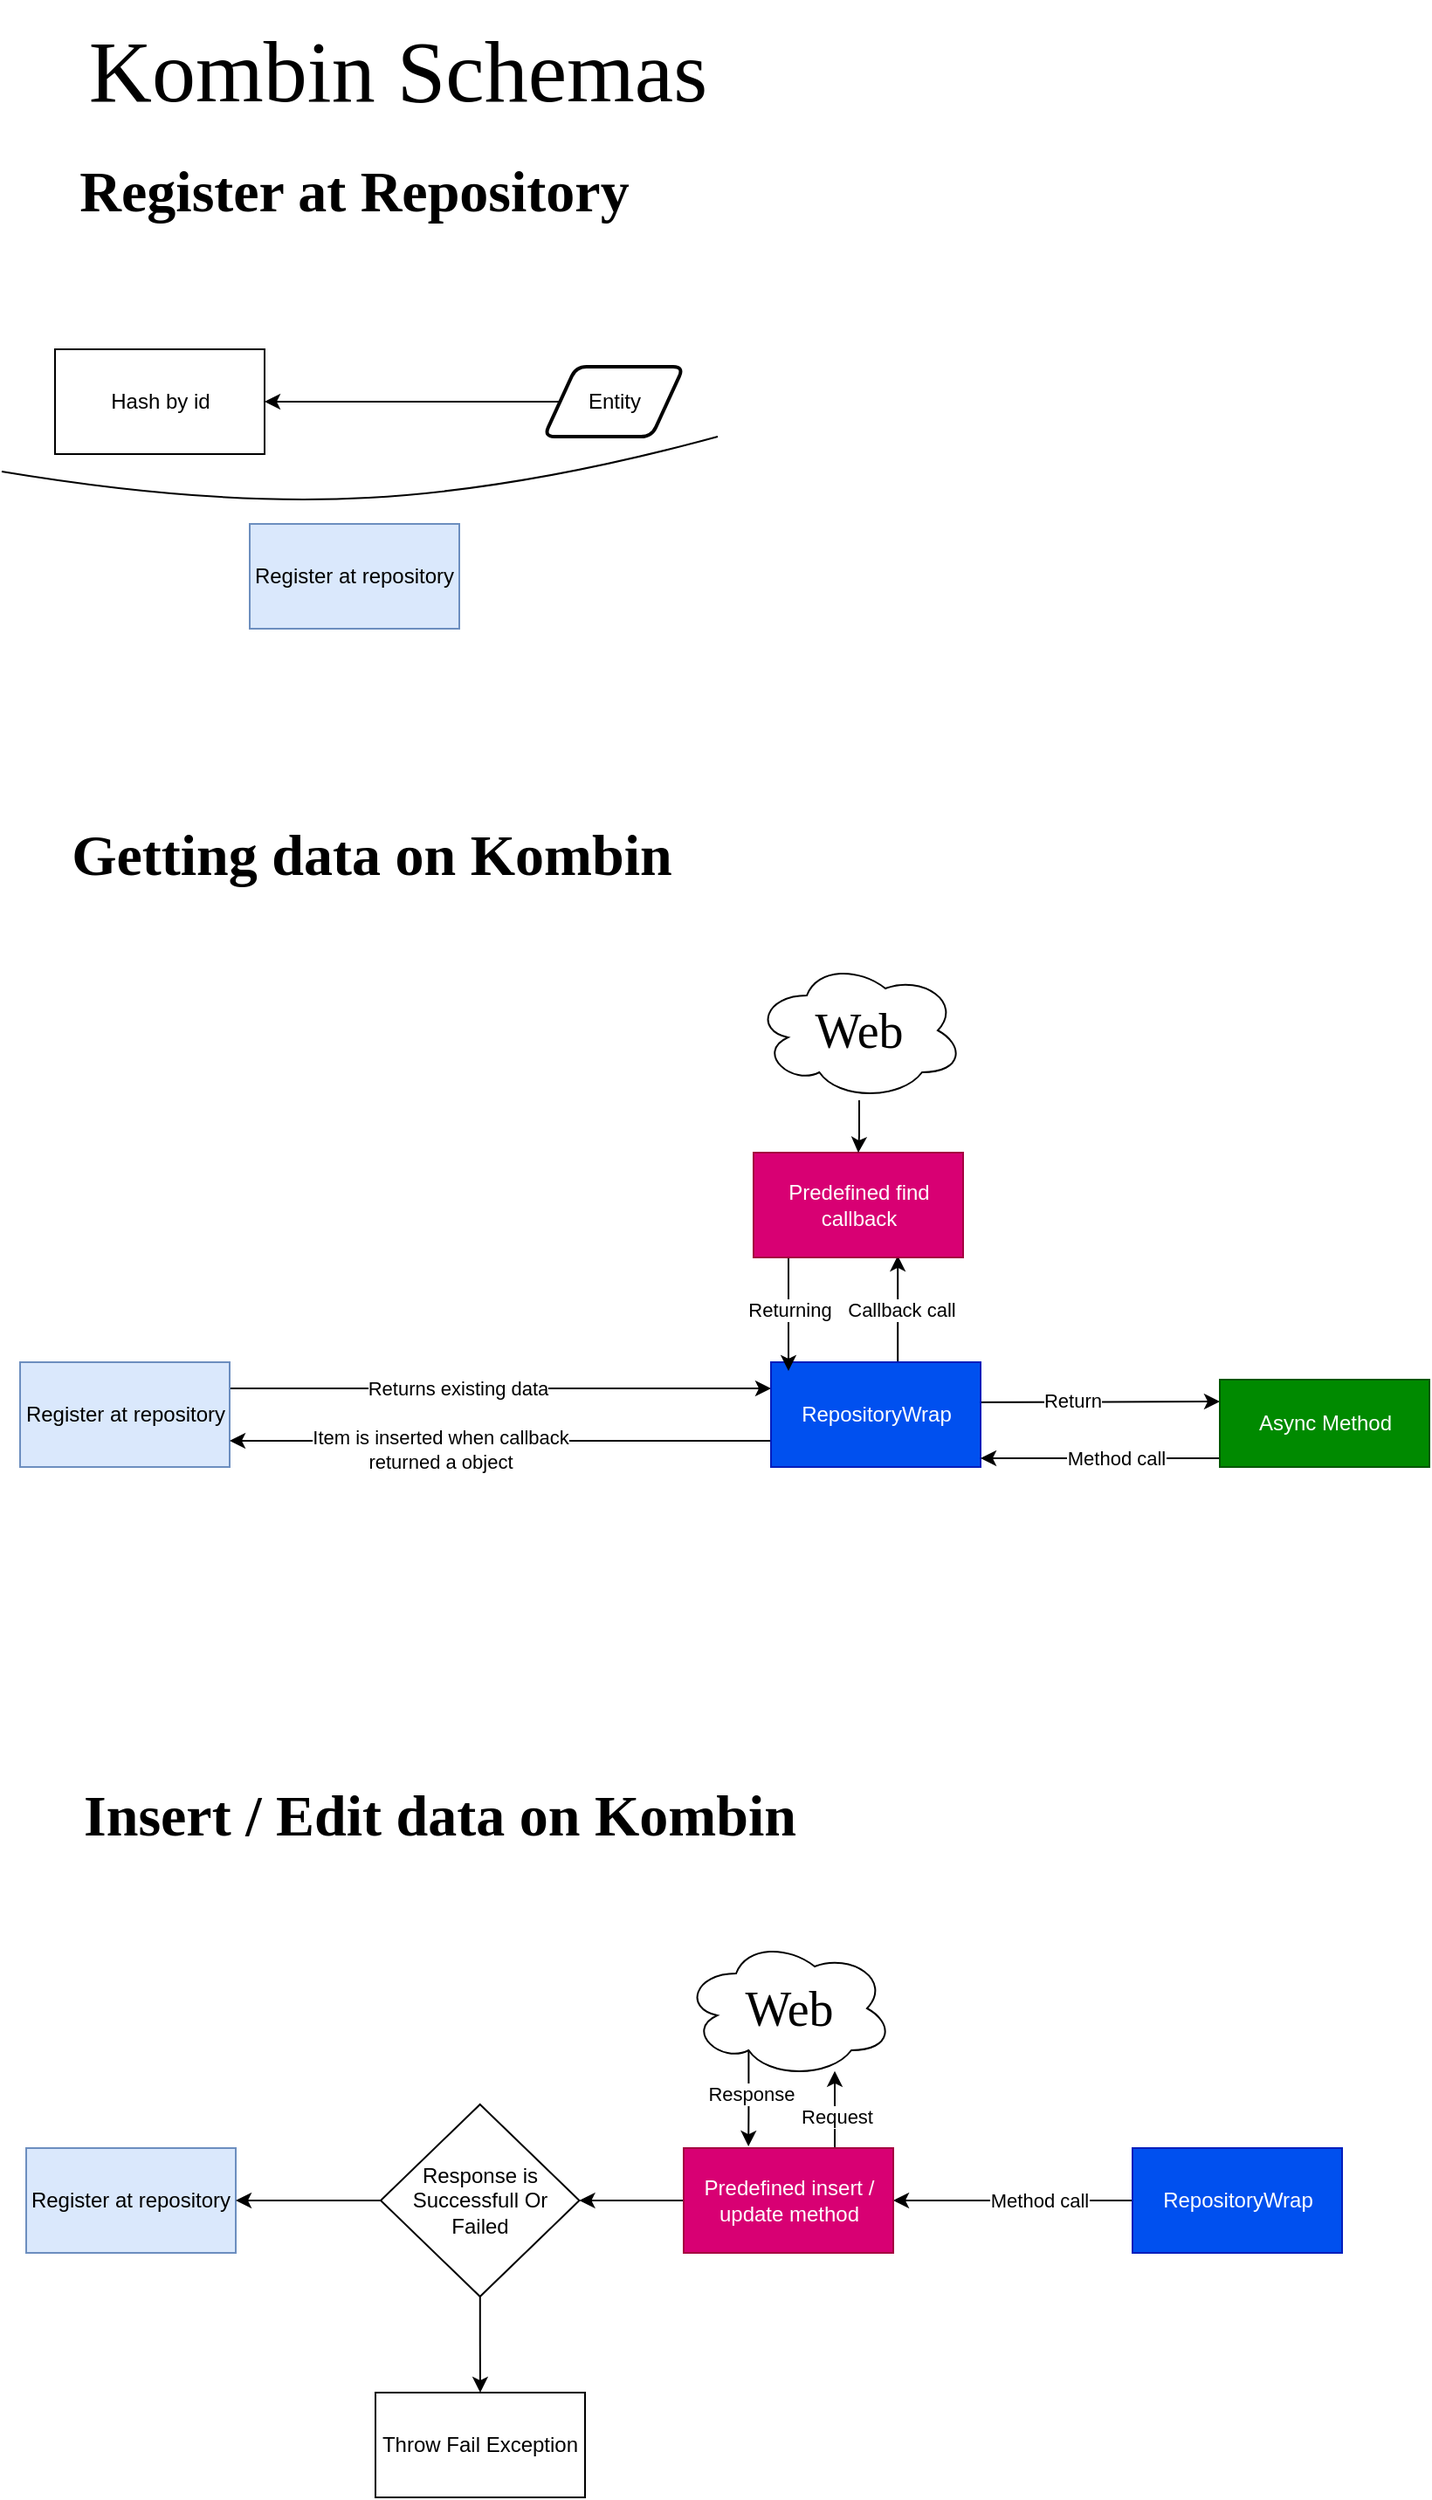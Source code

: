 <mxfile version="13.9.9" type="device"><diagram id="sFdskB30j_-qmZEI4mWm" name="Sayfa -1"><mxGraphModel dx="2370" dy="1365" grid="1" gridSize="10" guides="1" tooltips="1" connect="1" arrows="1" fold="1" page="1" pageScale="1" pageWidth="1654" pageHeight="2336" math="0" shadow="0"><root><mxCell id="0"/><mxCell id="1" parent="0"/><mxCell id="ZRf8ISoo9XqnlacvFMbL-5" style="edgeStyle=orthogonalEdgeStyle;rounded=0;orthogonalLoop=1;jettySize=auto;html=1;entryX=0;entryY=0.25;entryDx=0;entryDy=0;" parent="1" target="ZRf8ISoo9XqnlacvFMbL-2" edge="1"><mxGeometry relative="1" as="geometry"><mxPoint x="170.5" y="840" as="sourcePoint"/><mxPoint x="320.5" y="840" as="targetPoint"/><Array as="points"><mxPoint x="170.5" y="845"/></Array></mxGeometry></mxCell><mxCell id="ZRf8ISoo9XqnlacvFMbL-17" value="Returns existing data" style="edgeLabel;html=1;align=center;verticalAlign=middle;resizable=0;points=[];" parent="ZRf8ISoo9XqnlacvFMbL-5" vertex="1" connectable="0"><mxGeometry x="-0.333" y="-2" relative="1" as="geometry"><mxPoint x="30.5" y="-2" as="offset"/></mxGeometry></mxCell><mxCell id="ZRf8ISoo9XqnlacvFMbL-1" value="Register at repository" style="rounded=0;whiteSpace=wrap;html=1;fillColor=#dae8fc;strokeColor=#6c8ebf;" parent="1" vertex="1"><mxGeometry x="50.5" y="830" width="120" height="60" as="geometry"/></mxCell><mxCell id="ZRf8ISoo9XqnlacvFMbL-6" style="edgeStyle=orthogonalEdgeStyle;rounded=0;orthogonalLoop=1;jettySize=auto;html=1;entryX=0.688;entryY=0.983;entryDx=0;entryDy=0;entryPerimeter=0;" parent="1" source="ZRf8ISoo9XqnlacvFMbL-2" target="ZRf8ISoo9XqnlacvFMbL-4" edge="1"><mxGeometry relative="1" as="geometry"><mxPoint x="550.5" y="775" as="targetPoint"/><Array as="points"><mxPoint x="553.5" y="780"/></Array></mxGeometry></mxCell><mxCell id="ZRf8ISoo9XqnlacvFMbL-18" value="Callback call" style="edgeLabel;html=1;align=center;verticalAlign=middle;resizable=0;points=[];" parent="ZRf8ISoo9XqnlacvFMbL-6" vertex="1" connectable="0"><mxGeometry x="-0.24" y="-2" relative="1" as="geometry"><mxPoint y="-7.2" as="offset"/></mxGeometry></mxCell><mxCell id="ZRf8ISoo9XqnlacvFMbL-11" style="edgeStyle=orthogonalEdgeStyle;rounded=0;orthogonalLoop=1;jettySize=auto;html=1;exitX=1;exitY=0.25;exitDx=0;exitDy=0;entryX=0;entryY=0.25;entryDx=0;entryDy=0;" parent="1" source="ZRf8ISoo9XqnlacvFMbL-2" target="ZRf8ISoo9XqnlacvFMbL-10" edge="1"><mxGeometry relative="1" as="geometry"><Array as="points"><mxPoint x="580.5" y="853"/><mxPoint x="659.5" y="853"/></Array></mxGeometry></mxCell><mxCell id="ZRf8ISoo9XqnlacvFMbL-14" value="Return" style="edgeLabel;html=1;align=center;verticalAlign=middle;resizable=0;points=[];" parent="ZRf8ISoo9XqnlacvFMbL-11" vertex="1" connectable="0"><mxGeometry x="0.079" y="1" relative="1" as="geometry"><mxPoint as="offset"/></mxGeometry></mxCell><mxCell id="ZRf8ISoo9XqnlacvFMbL-37" style="edgeStyle=orthogonalEdgeStyle;rounded=0;orthogonalLoop=1;jettySize=auto;html=1;exitX=0;exitY=0.75;exitDx=0;exitDy=0;fontFamily=Poppins;" parent="1" source="ZRf8ISoo9XqnlacvFMbL-2" target="ZRf8ISoo9XqnlacvFMbL-1" edge="1"><mxGeometry relative="1" as="geometry"><mxPoint x="480.5" y="875" as="sourcePoint"/><mxPoint x="170.5" y="875" as="targetPoint"/><Array as="points"><mxPoint x="200.5" y="875"/><mxPoint x="200.5" y="875"/></Array></mxGeometry></mxCell><mxCell id="ZRf8ISoo9XqnlacvFMbL-38" value="Item is inserted when callback&lt;br&gt;returned a object" style="edgeLabel;html=1;align=center;verticalAlign=middle;resizable=0;points=[];fontFamily=Helvetica;" parent="ZRf8ISoo9XqnlacvFMbL-37" vertex="1" connectable="0"><mxGeometry x="0.2" y="-3" relative="1" as="geometry"><mxPoint x="-3.81" y="8" as="offset"/></mxGeometry></mxCell><mxCell id="ZRf8ISoo9XqnlacvFMbL-2" value="RepositoryWrap" style="rounded=0;whiteSpace=wrap;html=1;fillColor=#0050ef;strokeColor=#001DBC;fontColor=#ffffff;" parent="1" vertex="1"><mxGeometry x="480.5" y="830" width="120" height="60" as="geometry"/></mxCell><mxCell id="ZRf8ISoo9XqnlacvFMbL-7" style="edgeStyle=orthogonalEdgeStyle;rounded=0;orthogonalLoop=1;jettySize=auto;html=1;" parent="1" source="ZRf8ISoo9XqnlacvFMbL-4" edge="1"><mxGeometry relative="1" as="geometry"><mxPoint x="490.5" y="775" as="sourcePoint"/><mxPoint x="490.5" y="835" as="targetPoint"/><Array as="points"><mxPoint x="490.5" y="790"/><mxPoint x="490.5" y="790"/></Array></mxGeometry></mxCell><mxCell id="ZRf8ISoo9XqnlacvFMbL-19" value="Returning" style="edgeLabel;html=1;align=center;verticalAlign=middle;resizable=0;points=[];" parent="ZRf8ISoo9XqnlacvFMbL-7" vertex="1" connectable="0"><mxGeometry x="0.333" y="-1" relative="1" as="geometry"><mxPoint x="1" y="-13.33" as="offset"/></mxGeometry></mxCell><mxCell id="ZRf8ISoo9XqnlacvFMbL-4" value="Predefined find callback" style="rounded=0;whiteSpace=wrap;html=1;fillColor=#d80073;strokeColor=#A50040;fontColor=#ffffff;" parent="1" vertex="1"><mxGeometry x="470.5" y="710" width="120" height="60" as="geometry"/></mxCell><mxCell id="ZRf8ISoo9XqnlacvFMbL-13" style="edgeStyle=orthogonalEdgeStyle;rounded=0;orthogonalLoop=1;jettySize=auto;html=1;" parent="1" source="ZRf8ISoo9XqnlacvFMbL-10" target="ZRf8ISoo9XqnlacvFMbL-2" edge="1"><mxGeometry relative="1" as="geometry"><Array as="points"><mxPoint x="630.5" y="885"/><mxPoint x="630.5" y="885"/></Array></mxGeometry></mxCell><mxCell id="ZRf8ISoo9XqnlacvFMbL-15" value="Method call" style="edgeLabel;html=1;align=center;verticalAlign=middle;resizable=0;points=[];" parent="ZRf8ISoo9XqnlacvFMbL-13" vertex="1" connectable="0"><mxGeometry x="-0.274" y="-2" relative="1" as="geometry"><mxPoint x="-9.76" y="1.97" as="offset"/></mxGeometry></mxCell><mxCell id="ZRf8ISoo9XqnlacvFMbL-10" value="Async Method" style="rounded=0;whiteSpace=wrap;html=1;fillColor=#008a00;strokeColor=#005700;fontColor=#ffffff;" parent="1" vertex="1"><mxGeometry x="737.5" y="840" width="120" height="50" as="geometry"/></mxCell><mxCell id="ZRf8ISoo9XqnlacvFMbL-16" value="&lt;font style=&quot;font-size: 33px&quot;&gt;&lt;b&gt;Getting data on Kombin&lt;/b&gt;&lt;/font&gt;" style="text;html=1;strokeColor=none;fillColor=none;align=center;verticalAlign=middle;whiteSpace=wrap;rounded=0;fontFamily=Poppins;" parent="1" vertex="1"><mxGeometry x="47" y="520" width="410" height="40" as="geometry"/></mxCell><mxCell id="ZRf8ISoo9XqnlacvFMbL-20" value="&lt;font style=&quot;font-size: 50px&quot;&gt;Kombin Schemas&lt;/font&gt;" style="text;html=1;strokeColor=none;fillColor=none;align=center;verticalAlign=middle;whiteSpace=wrap;rounded=0;fontFamily=Poppins;" parent="1" vertex="1"><mxGeometry x="47" y="50" width="440" height="80" as="geometry"/></mxCell><mxCell id="ZRf8ISoo9XqnlacvFMbL-24" value="Register at repository" style="rounded=0;whiteSpace=wrap;html=1;fillColor=#dae8fc;strokeColor=#6c8ebf;" parent="1" vertex="1"><mxGeometry x="54" y="1280" width="120" height="60" as="geometry"/></mxCell><mxCell id="ZRf8ISoo9XqnlacvFMbL-36" value="&lt;font style=&quot;font-size: 33px&quot;&gt;&lt;b&gt;Insert / Edit data on Kombin&lt;/b&gt;&lt;/font&gt;" style="text;html=1;strokeColor=none;fillColor=none;align=center;verticalAlign=middle;whiteSpace=wrap;rounded=0;fontFamily=Poppins;" parent="1" vertex="1"><mxGeometry x="54" y="1070" width="473.5" height="40" as="geometry"/></mxCell><mxCell id="LM20v9-AqHlNtyMVn1J4-10" style="edgeStyle=orthogonalEdgeStyle;rounded=0;orthogonalLoop=1;jettySize=auto;html=1;entryX=1;entryY=0.5;entryDx=0;entryDy=0;" edge="1" parent="1" source="ZRf8ISoo9XqnlacvFMbL-39" target="ZRf8ISoo9XqnlacvFMbL-40"><mxGeometry relative="1" as="geometry"/></mxCell><mxCell id="LM20v9-AqHlNtyMVn1J4-12" value="Method call" style="edgeLabel;html=1;align=center;verticalAlign=middle;resizable=0;points=[];" vertex="1" connectable="0" parent="LM20v9-AqHlNtyMVn1J4-10"><mxGeometry x="-0.215" relative="1" as="geometry"><mxPoint as="offset"/></mxGeometry></mxCell><mxCell id="ZRf8ISoo9XqnlacvFMbL-39" value="RepositoryWrap" style="rounded=0;whiteSpace=wrap;html=1;fillColor=#0050ef;strokeColor=#001DBC;fontColor=#ffffff;" parent="1" vertex="1"><mxGeometry x="687.5" y="1280" width="120" height="60" as="geometry"/></mxCell><mxCell id="LM20v9-AqHlNtyMVn1J4-5" style="edgeStyle=orthogonalEdgeStyle;rounded=0;orthogonalLoop=1;jettySize=auto;html=1;" edge="1" parent="1" source="ZRf8ISoo9XqnlacvFMbL-40" target="ZRf8ISoo9XqnlacvFMbL-52"><mxGeometry relative="1" as="geometry"><mxPoint x="467" y="1250" as="targetPoint"/><Array as="points"><mxPoint x="517" y="1270"/><mxPoint x="517" y="1270"/></Array></mxGeometry></mxCell><mxCell id="LM20v9-AqHlNtyMVn1J4-13" value="Request" style="edgeLabel;html=1;align=center;verticalAlign=middle;resizable=0;points=[];" vertex="1" connectable="0" parent="LM20v9-AqHlNtyMVn1J4-5"><mxGeometry x="-0.151" y="-1" relative="1" as="geometry"><mxPoint as="offset"/></mxGeometry></mxCell><mxCell id="LM20v9-AqHlNtyMVn1J4-16" style="edgeStyle=orthogonalEdgeStyle;rounded=0;orthogonalLoop=1;jettySize=auto;html=1;entryX=1;entryY=0.5;entryDx=0;entryDy=0;" edge="1" parent="1" source="ZRf8ISoo9XqnlacvFMbL-40" target="LM20v9-AqHlNtyMVn1J4-18"><mxGeometry relative="1" as="geometry"><mxPoint x="367" y="1310" as="targetPoint"/></mxGeometry></mxCell><mxCell id="ZRf8ISoo9XqnlacvFMbL-40" value="Predefined insert / update method" style="rounded=0;whiteSpace=wrap;html=1;fillColor=#d80073;strokeColor=#A50040;fontColor=#ffffff;" parent="1" vertex="1"><mxGeometry x="430.5" y="1280" width="120" height="60" as="geometry"/></mxCell><mxCell id="ZRf8ISoo9XqnlacvFMbL-44" style="edgeStyle=orthogonalEdgeStyle;rounded=0;orthogonalLoop=1;jettySize=auto;html=1;fontFamily=Helvetica;" parent="1" source="ZRf8ISoo9XqnlacvFMbL-43" target="ZRf8ISoo9XqnlacvFMbL-4" edge="1"><mxGeometry relative="1" as="geometry"/></mxCell><mxCell id="ZRf8ISoo9XqnlacvFMbL-43" value="Web" style="ellipse;shape=cloud;whiteSpace=wrap;html=1;fontFamily=Poppins;fontSize=28;" parent="1" vertex="1"><mxGeometry x="471" y="600" width="120" height="80" as="geometry"/></mxCell><mxCell id="LM20v9-AqHlNtyMVn1J4-14" style="edgeStyle=orthogonalEdgeStyle;rounded=0;orthogonalLoop=1;jettySize=auto;html=1;exitX=0.31;exitY=0.8;exitDx=0;exitDy=0;exitPerimeter=0;entryX=0.309;entryY=-0.016;entryDx=0;entryDy=0;entryPerimeter=0;" edge="1" parent="1" source="ZRf8ISoo9XqnlacvFMbL-52" target="ZRf8ISoo9XqnlacvFMbL-40"><mxGeometry relative="1" as="geometry"/></mxCell><mxCell id="LM20v9-AqHlNtyMVn1J4-15" value="Response" style="edgeLabel;html=1;align=center;verticalAlign=middle;resizable=0;points=[];" vertex="1" connectable="0" parent="LM20v9-AqHlNtyMVn1J4-14"><mxGeometry x="-0.268" y="1" relative="1" as="geometry"><mxPoint y="5" as="offset"/></mxGeometry></mxCell><mxCell id="ZRf8ISoo9XqnlacvFMbL-52" value="Web" style="ellipse;shape=cloud;whiteSpace=wrap;html=1;fontFamily=Poppins;fontSize=28;" parent="1" vertex="1"><mxGeometry x="430.5" y="1160" width="120" height="80" as="geometry"/></mxCell><mxCell id="LM20v9-AqHlNtyMVn1J4-21" style="edgeStyle=orthogonalEdgeStyle;rounded=0;orthogonalLoop=1;jettySize=auto;html=1;entryX=0.5;entryY=0;entryDx=0;entryDy=0;" edge="1" parent="1" source="LM20v9-AqHlNtyMVn1J4-18" target="LM20v9-AqHlNtyMVn1J4-20"><mxGeometry relative="1" as="geometry"/></mxCell><mxCell id="LM20v9-AqHlNtyMVn1J4-22" style="edgeStyle=orthogonalEdgeStyle;rounded=0;orthogonalLoop=1;jettySize=auto;html=1;entryX=1;entryY=0.5;entryDx=0;entryDy=0;" edge="1" parent="1" source="LM20v9-AqHlNtyMVn1J4-18" target="ZRf8ISoo9XqnlacvFMbL-24"><mxGeometry relative="1" as="geometry"/></mxCell><mxCell id="LM20v9-AqHlNtyMVn1J4-18" value="Response is&lt;br&gt;Successfull Or Failed" style="rhombus;whiteSpace=wrap;html=1;" vertex="1" parent="1"><mxGeometry x="257" y="1255" width="113.75" height="110" as="geometry"/></mxCell><mxCell id="LM20v9-AqHlNtyMVn1J4-20" value="Throw Fail Exception" style="rounded=0;whiteSpace=wrap;html=1;" vertex="1" parent="1"><mxGeometry x="254" y="1420" width="120" height="60" as="geometry"/></mxCell><mxCell id="LM20v9-AqHlNtyMVn1J4-23" value="&lt;font style=&quot;font-size: 33px&quot;&gt;&lt;b&gt;Register at Repository&lt;/b&gt;&lt;/font&gt;" style="text;html=1;strokeColor=none;fillColor=none;align=center;verticalAlign=middle;whiteSpace=wrap;rounded=0;fontFamily=Poppins;" vertex="1" parent="1"><mxGeometry x="54" y="140" width="376" height="40" as="geometry"/></mxCell><mxCell id="LM20v9-AqHlNtyMVn1J4-24" value="Hash by id" style="rounded=0;whiteSpace=wrap;html=1;" vertex="1" parent="1"><mxGeometry x="70.5" y="250" width="120" height="60" as="geometry"/></mxCell><mxCell id="LM20v9-AqHlNtyMVn1J4-26" style="edgeStyle=orthogonalEdgeStyle;rounded=0;orthogonalLoop=1;jettySize=auto;html=1;" edge="1" parent="1" source="LM20v9-AqHlNtyMVn1J4-25" target="LM20v9-AqHlNtyMVn1J4-24"><mxGeometry relative="1" as="geometry"/></mxCell><mxCell id="LM20v9-AqHlNtyMVn1J4-25" value="Entity" style="shape=parallelogram;html=1;strokeWidth=2;perimeter=parallelogramPerimeter;whiteSpace=wrap;rounded=1;arcSize=12;size=0.23;" vertex="1" parent="1"><mxGeometry x="350.5" y="260" width="80" height="40" as="geometry"/></mxCell><mxCell id="LM20v9-AqHlNtyMVn1J4-28" value="Register at repository" style="rounded=0;whiteSpace=wrap;html=1;fillColor=#dae8fc;strokeColor=#6c8ebf;" vertex="1" parent="1"><mxGeometry x="182" y="350" width="120" height="60" as="geometry"/></mxCell><mxCell id="LM20v9-AqHlNtyMVn1J4-29" value="" style="curved=1;endArrow=none;html=1;endFill=0;" edge="1" parent="1"><mxGeometry width="50" height="50" relative="1" as="geometry"><mxPoint x="40" y="320" as="sourcePoint"/><mxPoint x="450" y="300" as="targetPoint"/><Array as="points"><mxPoint x="160" y="340"/><mxPoint x="340" y="330"/></Array></mxGeometry></mxCell></root></mxGraphModel></diagram></mxfile>